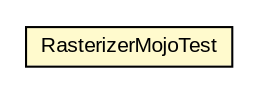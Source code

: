 #!/usr/local/bin/dot
#
# Class diagram 
# Generated by UMLGraph version R5_6-24-gf6e263 (http://www.umlgraph.org/)
#

digraph G {
	edge [fontname="arial",fontsize=10,labelfontname="arial",labelfontsize=10];
	node [fontname="arial",fontsize=10,shape=plaintext];
	nodesep=0.25;
	ranksep=0.5;
	// net.trajano.batik.test.RasterizerMojoTest
	c6 [label=<<table title="net.trajano.batik.test.RasterizerMojoTest" border="0" cellborder="1" cellspacing="0" cellpadding="2" port="p" bgcolor="lemonChiffon" href="./RasterizerMojoTest.html">
		<tr><td><table border="0" cellspacing="0" cellpadding="1">
<tr><td align="center" balign="center"> RasterizerMojoTest </td></tr>
		</table></td></tr>
		</table>>, URL="./RasterizerMojoTest.html", fontname="arial", fontcolor="black", fontsize=10.0];
}

